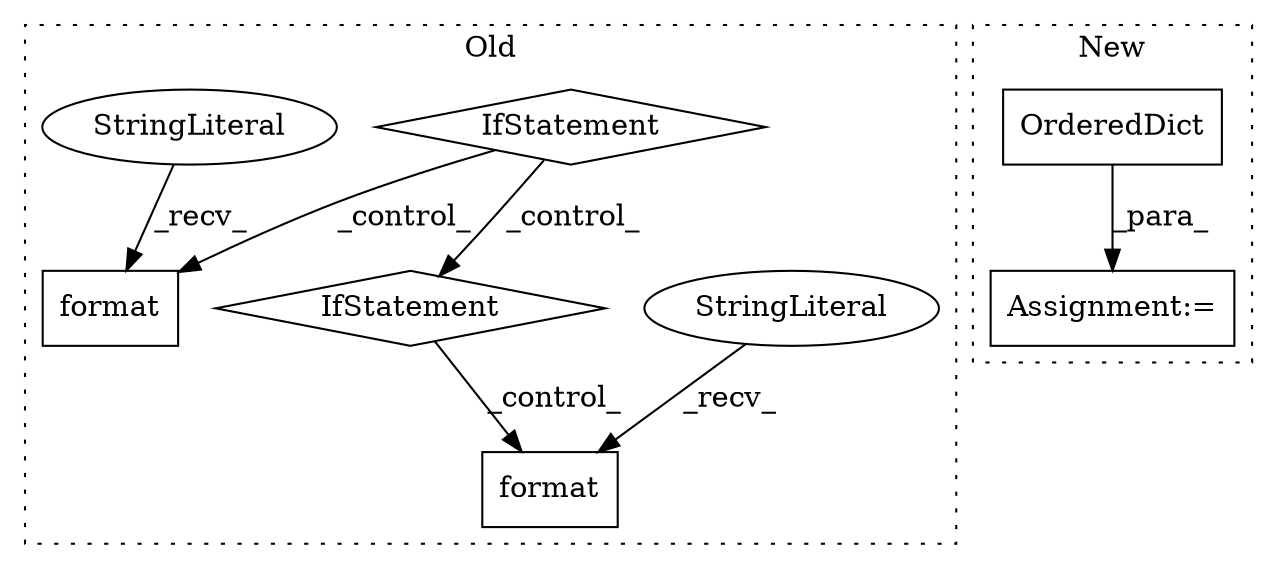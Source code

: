 digraph G {
subgraph cluster0 {
1 [label="format" a="32" s="4616,4644" l="7,1" shape="box"];
3 [label="StringLiteral" a="45" s="4592" l="23" shape="ellipse"];
4 [label="IfStatement" a="25" s="4420,4449" l="4,2" shape="diamond"];
5 [label="format" a="32" s="4488,4516" l="7,1" shape="box"];
6 [label="StringLiteral" a="45" s="4475" l="12" shape="ellipse"];
7 [label="IfStatement" a="25" s="4535,4566" l="4,2" shape="diamond"];
label = "Old";
style="dotted";
}
subgraph cluster1 {
2 [label="OrderedDict" a="32" s="4837" l="13" shape="box"];
8 [label="Assignment:=" a="7" s="4836" l="1" shape="box"];
label = "New";
style="dotted";
}
2 -> 8 [label="_para_"];
3 -> 1 [label="_recv_"];
4 -> 7 [label="_control_"];
4 -> 5 [label="_control_"];
6 -> 5 [label="_recv_"];
7 -> 1 [label="_control_"];
}